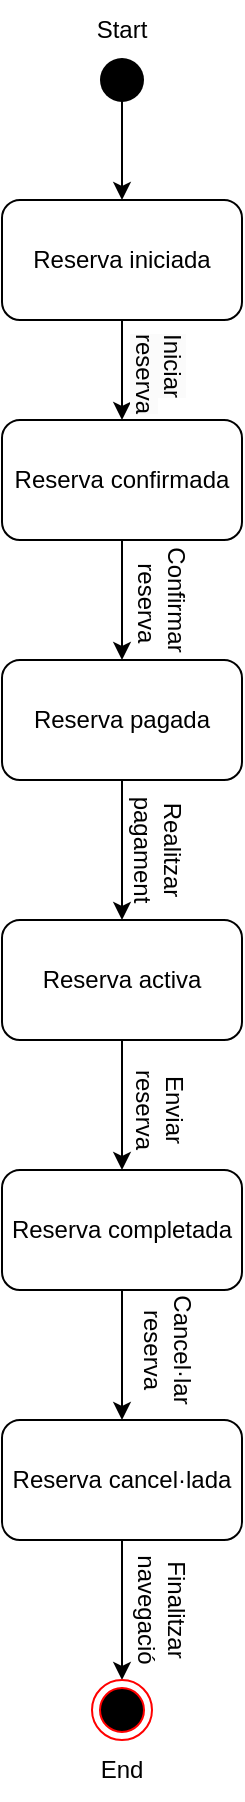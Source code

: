 <mxfile version="24.8.0">
  <diagram name="Pàgina-1" id="iYUXUyXI3bTQenoI2wBv">
    <mxGraphModel dx="1114" dy="592" grid="1" gridSize="10" guides="1" tooltips="1" connect="1" arrows="1" fold="1" page="1" pageScale="1" pageWidth="827" pageHeight="1169" math="0" shadow="0">
      <root>
        <mxCell id="0" />
        <mxCell id="1" parent="0" />
        <mxCell id="y_Qhik4XPTp8zQZSwxhd-2" style="edgeStyle=orthogonalEdgeStyle;rounded=0;orthogonalLoop=1;jettySize=auto;html=1;entryX=0.5;entryY=0;entryDx=0;entryDy=0;" parent="1" source="x7MdzEhbPjzZ_axmg5Fu-2" target="x7MdzEhbPjzZ_axmg5Fu-8" edge="1">
          <mxGeometry relative="1" as="geometry" />
        </mxCell>
        <mxCell id="x7MdzEhbPjzZ_axmg5Fu-2" value="" style="shape=waypoint;sketch=0;fillStyle=solid;size=6;pointerEvents=1;points=[];fillColor=none;resizable=0;rotatable=0;perimeter=centerPerimeter;snapToPoint=1;strokeWidth=9;" parent="1" vertex="1">
          <mxGeometry x="410" y="30" width="20" height="20" as="geometry" />
        </mxCell>
        <mxCell id="x7MdzEhbPjzZ_axmg5Fu-3" value="Reserva pagada" style="rounded=1;whiteSpace=wrap;html=1;" parent="1" vertex="1">
          <mxGeometry x="360" y="330" width="120" height="60" as="geometry" />
        </mxCell>
        <mxCell id="x7MdzEhbPjzZ_axmg5Fu-18" style="edgeStyle=orthogonalEdgeStyle;rounded=0;orthogonalLoop=1;jettySize=auto;html=1;exitX=0.5;exitY=1;exitDx=0;exitDy=0;entryX=0.5;entryY=0;entryDx=0;entryDy=0;" parent="1" source="x7MdzEhbPjzZ_axmg5Fu-4" target="x7MdzEhbPjzZ_axmg5Fu-16" edge="1">
          <mxGeometry relative="1" as="geometry" />
        </mxCell>
        <mxCell id="x7MdzEhbPjzZ_axmg5Fu-4" value="Reserva activa" style="rounded=1;whiteSpace=wrap;html=1;" parent="1" vertex="1">
          <mxGeometry x="360" y="460" width="120" height="60" as="geometry" />
        </mxCell>
        <mxCell id="x7MdzEhbPjzZ_axmg5Fu-5" value="" style="endArrow=classic;html=1;rounded=0;entryX=0.5;entryY=0;entryDx=0;entryDy=0;exitX=0.5;exitY=1;exitDx=0;exitDy=0;" parent="1" source="x7MdzEhbPjzZ_axmg5Fu-3" target="x7MdzEhbPjzZ_axmg5Fu-4" edge="1">
          <mxGeometry width="50" height="50" relative="1" as="geometry">
            <mxPoint x="418" y="410" as="sourcePoint" />
            <mxPoint x="458" y="440" as="targetPoint" />
          </mxGeometry>
        </mxCell>
        <mxCell id="y_Qhik4XPTp8zQZSwxhd-1" style="edgeStyle=orthogonalEdgeStyle;rounded=0;orthogonalLoop=1;jettySize=auto;html=1;exitX=0.5;exitY=1;exitDx=0;exitDy=0;entryX=0.5;entryY=0;entryDx=0;entryDy=0;" parent="1" source="x7MdzEhbPjzZ_axmg5Fu-8" target="x7MdzEhbPjzZ_axmg5Fu-10" edge="1">
          <mxGeometry relative="1" as="geometry" />
        </mxCell>
        <mxCell id="x7MdzEhbPjzZ_axmg5Fu-8" value="Reserva iniciada" style="rounded=1;whiteSpace=wrap;html=1;" parent="1" vertex="1">
          <mxGeometry x="360" y="100" width="120" height="60" as="geometry" />
        </mxCell>
        <mxCell id="x7MdzEhbPjzZ_axmg5Fu-9" style="edgeStyle=orthogonalEdgeStyle;rounded=0;orthogonalLoop=1;jettySize=auto;html=1;exitX=0.5;exitY=1;exitDx=0;exitDy=0;entryX=0.5;entryY=0;entryDx=0;entryDy=0;" parent="1" source="x7MdzEhbPjzZ_axmg5Fu-10" target="x7MdzEhbPjzZ_axmg5Fu-3" edge="1">
          <mxGeometry relative="1" as="geometry" />
        </mxCell>
        <mxCell id="x7MdzEhbPjzZ_axmg5Fu-10" value="Reserva confirmada" style="rounded=1;whiteSpace=wrap;html=1;" parent="1" vertex="1">
          <mxGeometry x="360" y="210" width="120" height="60" as="geometry" />
        </mxCell>
        <mxCell id="x7MdzEhbPjzZ_axmg5Fu-15" value="Realitzar pagament" style="text;html=1;align=center;verticalAlign=middle;whiteSpace=wrap;rounded=0;rotation=90;" parent="1" vertex="1">
          <mxGeometry x="408" y="410" width="60" height="30" as="geometry" />
        </mxCell>
        <mxCell id="y_Qhik4XPTp8zQZSwxhd-17" style="edgeStyle=orthogonalEdgeStyle;rounded=0;orthogonalLoop=1;jettySize=auto;html=1;exitX=0.5;exitY=1;exitDx=0;exitDy=0;entryX=0.5;entryY=0;entryDx=0;entryDy=0;" parent="1" source="x7MdzEhbPjzZ_axmg5Fu-16" target="x7MdzEhbPjzZ_axmg5Fu-19" edge="1">
          <mxGeometry relative="1" as="geometry" />
        </mxCell>
        <mxCell id="x7MdzEhbPjzZ_axmg5Fu-16" value="Reserva completada" style="rounded=1;whiteSpace=wrap;html=1;" parent="1" vertex="1">
          <mxGeometry x="360" y="585" width="120" height="60" as="geometry" />
        </mxCell>
        <mxCell id="x7MdzEhbPjzZ_axmg5Fu-17" value="Enviar reserva" style="text;html=1;align=center;verticalAlign=middle;whiteSpace=wrap;rounded=0;rotation=90;" parent="1" vertex="1">
          <mxGeometry x="409" y="540" width="60" height="30" as="geometry" />
        </mxCell>
        <mxCell id="y_Qhik4XPTp8zQZSwxhd-16" style="edgeStyle=orthogonalEdgeStyle;rounded=0;orthogonalLoop=1;jettySize=auto;html=1;exitX=0.5;exitY=1;exitDx=0;exitDy=0;entryX=0.5;entryY=0;entryDx=0;entryDy=0;" parent="1" source="x7MdzEhbPjzZ_axmg5Fu-19" target="x7MdzEhbPjzZ_axmg5Fu-22" edge="1">
          <mxGeometry relative="1" as="geometry" />
        </mxCell>
        <mxCell id="x7MdzEhbPjzZ_axmg5Fu-19" value="Reserva cancel·lada" style="rounded=1;whiteSpace=wrap;html=1;" parent="1" vertex="1">
          <mxGeometry x="360" y="710" width="120" height="60" as="geometry" />
        </mxCell>
        <mxCell id="x7MdzEhbPjzZ_axmg5Fu-21" value="Finalitzar navegació" style="text;html=1;align=center;verticalAlign=middle;whiteSpace=wrap;rounded=0;rotation=90;" parent="1" vertex="1">
          <mxGeometry x="410" y="790" width="60" height="30" as="geometry" />
        </mxCell>
        <mxCell id="x7MdzEhbPjzZ_axmg5Fu-22" value="" style="ellipse;html=1;shape=endState;fillColor=#000000;strokeColor=#ff0000;" parent="1" vertex="1">
          <mxGeometry x="405" y="840" width="30" height="30" as="geometry" />
        </mxCell>
        <mxCell id="x7MdzEhbPjzZ_axmg5Fu-34" value="Start" style="text;html=1;align=center;verticalAlign=middle;whiteSpace=wrap;rounded=0;" parent="1" vertex="1">
          <mxGeometry x="390" width="60" height="30" as="geometry" />
        </mxCell>
        <mxCell id="x7MdzEhbPjzZ_axmg5Fu-35" value="End" style="text;html=1;align=center;verticalAlign=middle;whiteSpace=wrap;rounded=0;" parent="1" vertex="1">
          <mxGeometry x="390" y="870" width="60" height="30" as="geometry" />
        </mxCell>
        <mxCell id="y_Qhik4XPTp8zQZSwxhd-4" value="&lt;span style=&quot;color: rgb(0, 0, 0); font-family: Helvetica; font-size: 12px; font-style: normal; font-variant-ligatures: normal; font-variant-caps: normal; font-weight: 400; letter-spacing: normal; orphans: 2; text-align: center; text-indent: 0px; text-transform: none; widows: 2; word-spacing: 0px; -webkit-text-stroke-width: 0px; white-space: normal; background-color: rgb(251, 251, 251); text-decoration-thickness: initial; text-decoration-style: initial; text-decoration-color: initial; display: inline !important; float: none;&quot;&gt;Iniciar reserva&lt;/span&gt;" style="text;whiteSpace=wrap;html=1;rotation=90;" parent="1" vertex="1">
          <mxGeometry x="414" y="170" width="50" height="40" as="geometry" />
        </mxCell>
        <mxCell id="y_Qhik4XPTp8zQZSwxhd-6" value="&lt;span style=&quot;text-wrap: nowrap;&quot;&gt;Confirmar&lt;br&gt;&amp;nbsp;reserva&lt;/span&gt;" style="text;html=1;align=center;verticalAlign=middle;whiteSpace=wrap;rounded=0;rotation=90;" parent="1" vertex="1">
          <mxGeometry x="405" y="280" width="70" height="40" as="geometry" />
        </mxCell>
        <mxCell id="y_Qhik4XPTp8zQZSwxhd-9" value="Cancel·lar reserva" style="text;html=1;align=center;verticalAlign=middle;whiteSpace=wrap;rounded=0;rotation=90;" parent="1" vertex="1">
          <mxGeometry x="413" y="660" width="60" height="30" as="geometry" />
        </mxCell>
      </root>
    </mxGraphModel>
  </diagram>
</mxfile>

